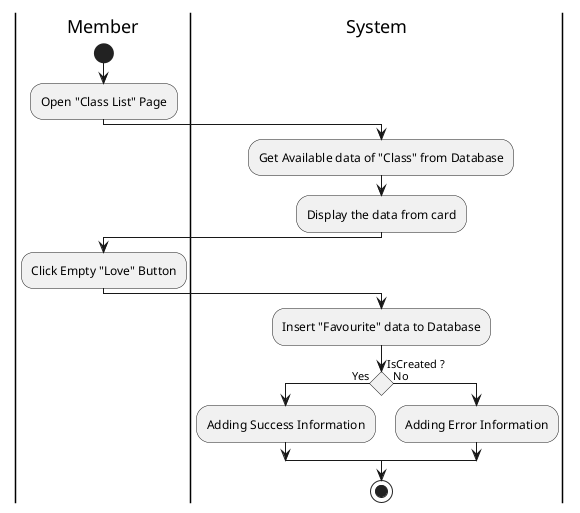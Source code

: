 @startuml Like

skinparam ConditionEndStyle hline
skinparam conditionStyle diamond
skinparam Monochrome true
skinparam Shadowing false

|Member|
start
:Open "Class List" Page;

|System|
:Get Available data of "Class" from Database;
:Display the data from card;

|Member|
:Click Empty "Love" Button;

|System|
:Insert "Favourite" data to Database;
if (IsCreated ?) then (Yes)
    :Adding Success Information;
else (No)
    :Adding Error Information;
endif
stop

@enduml